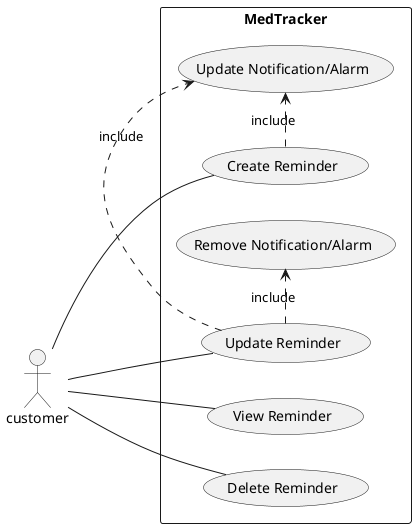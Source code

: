 @startuml
left to right direction
skinparam packageStyle rectangle
actor customer

rectangle MedTracker {
  customer -- (Create Reminder)
  customer -- (View Reminder)
  customer -- (Update Reminder)
  customer -- (Delete Reminder)
  (Create Reminder) .> (Update Notification/Alarm) : include
  (Update Reminder) .> (Update Notification/Alarm) : include
   (Update Reminder) .> (Remove Notification/Alarm) : include


}

@enduml